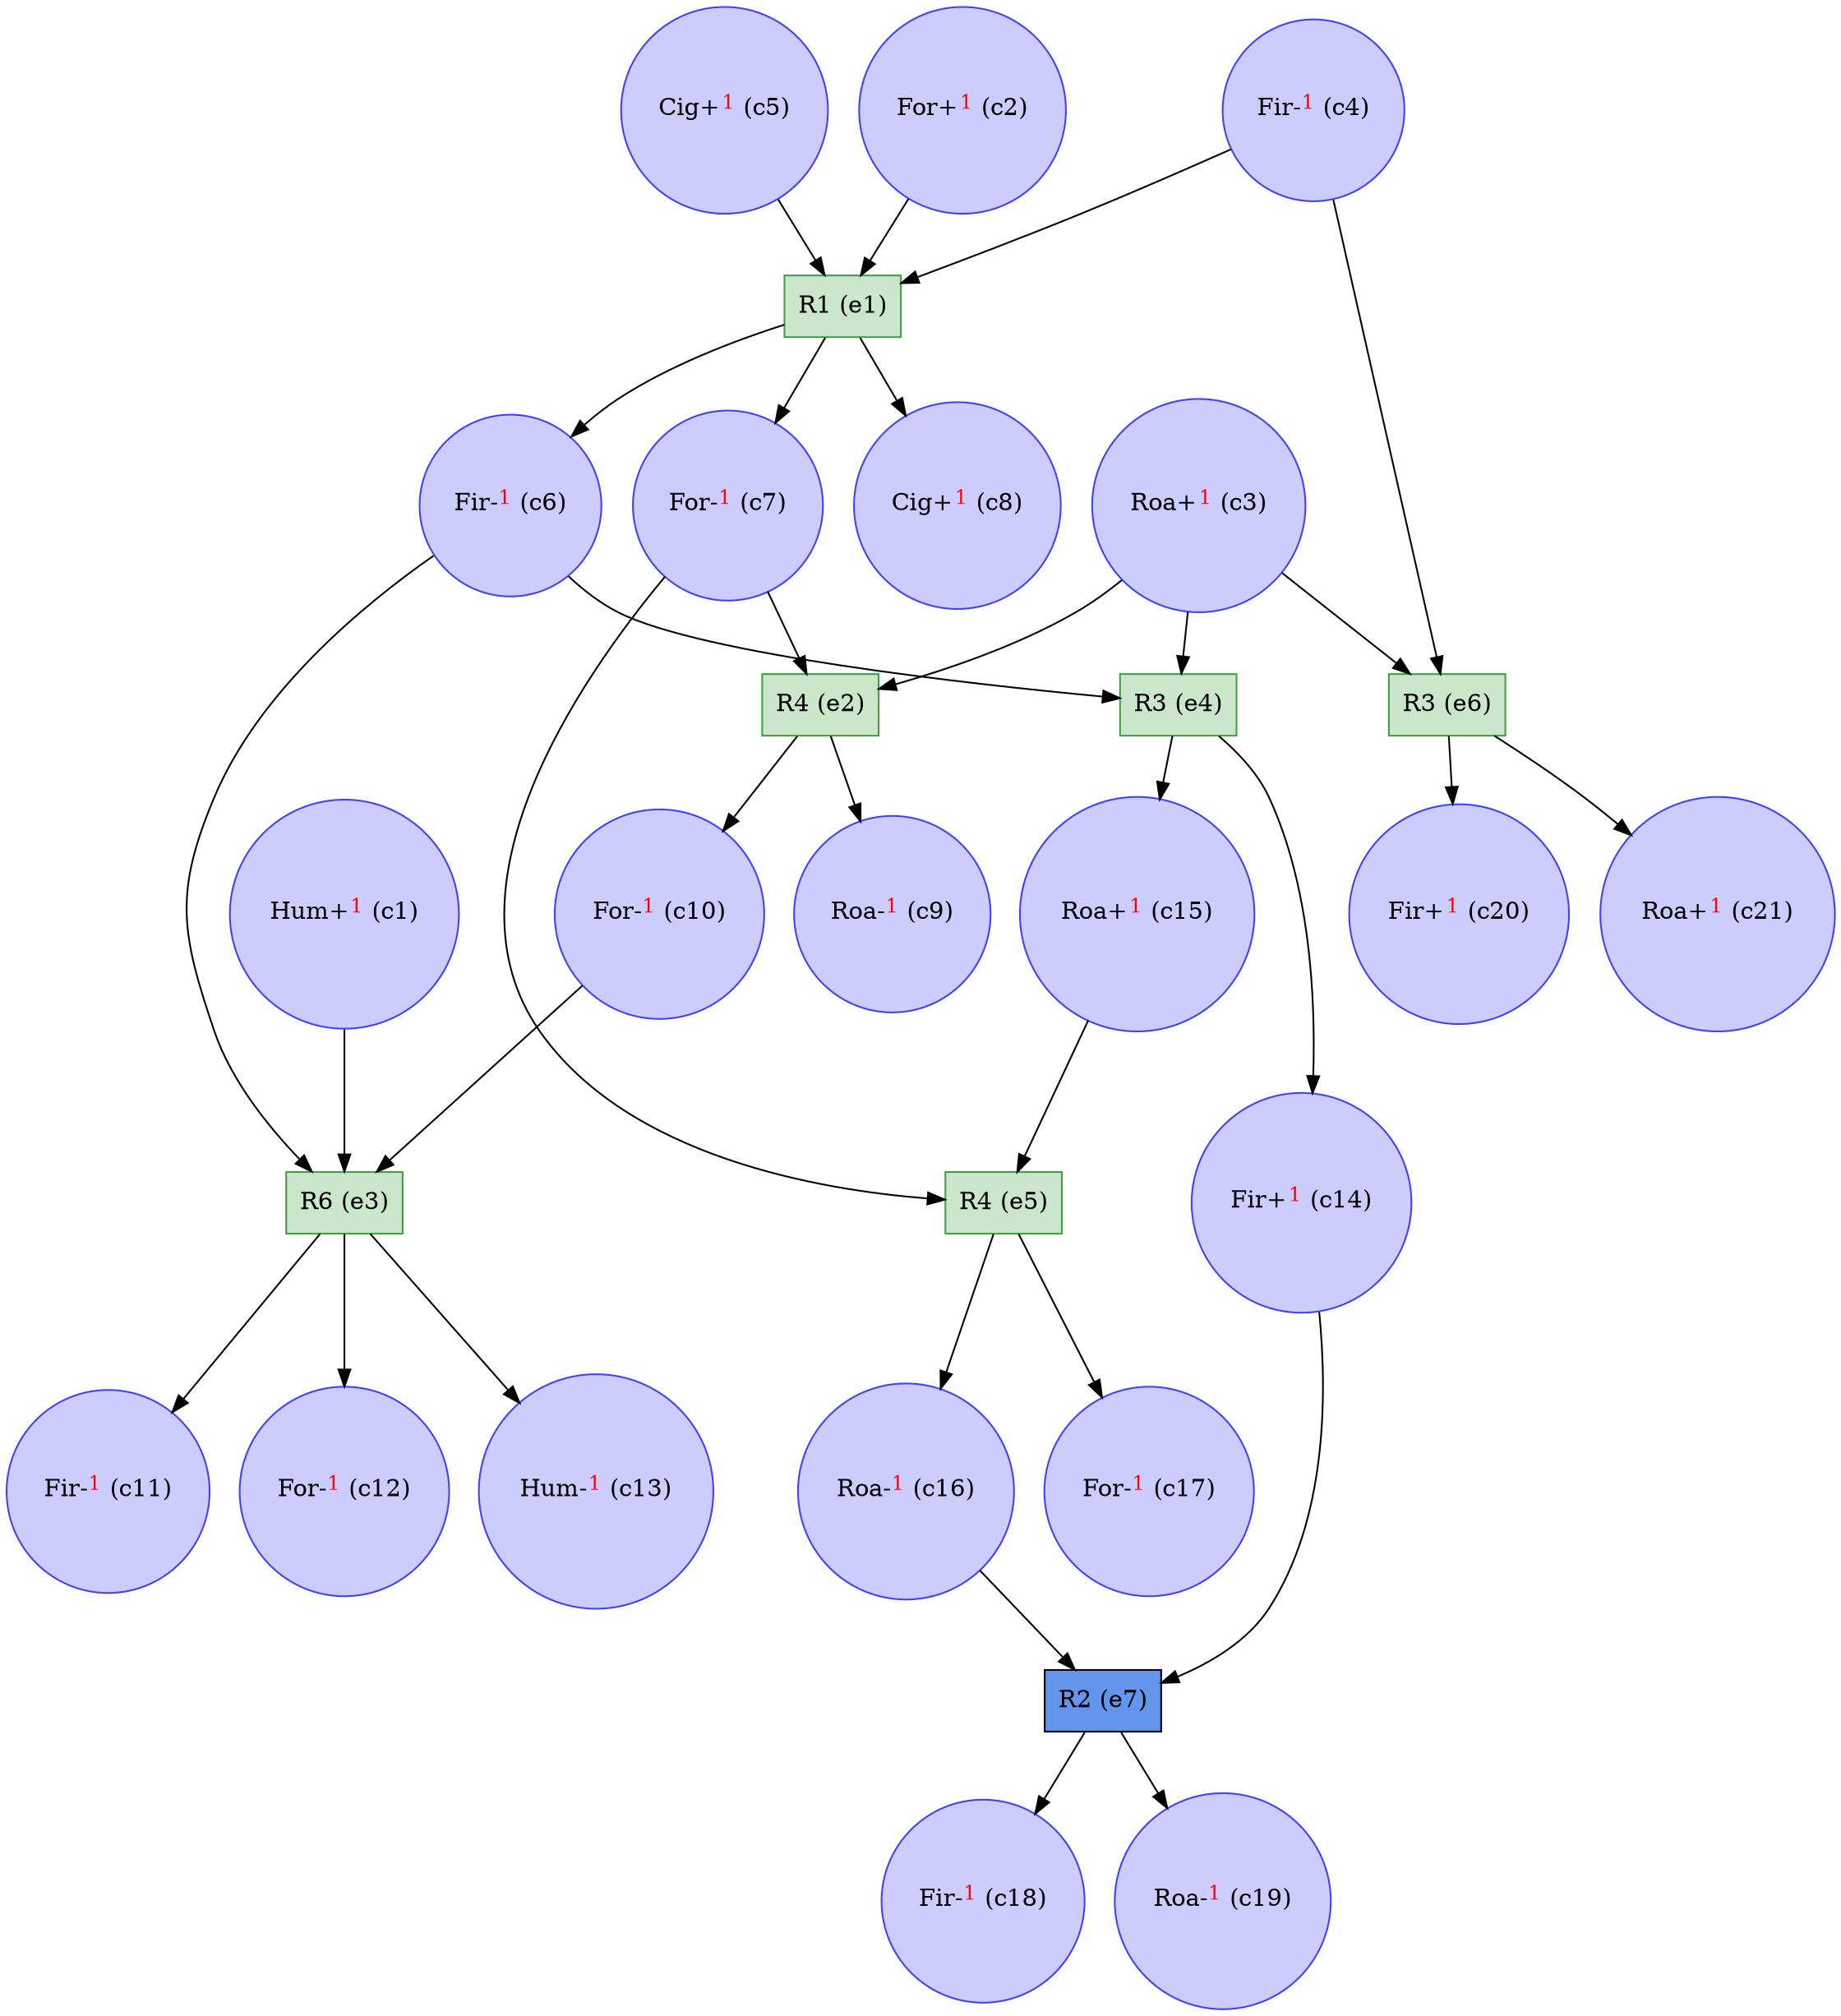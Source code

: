 digraph test {
  c1 -> e3;
  c2 -> e1;
  c3 -> e6;
  c3 -> e4;
  c3 -> e2;
  c4 -> e6;
  c4 -> e1;
  c5 -> e1;
  e1 -> c6;
  c6 -> e4;
  c6 -> e3;
  e1 -> c7;
  c7 -> e5;
  c7 -> e2;
  e1 -> c8;
  e2 -> c9;
  e2 -> c10;
  c10 -> e3;
  e3 -> c11;
  e3 -> c12;
  e3 -> c13;
  e4 -> c14;
  c14 -> e7;
  e4 -> c15;
  c15 -> e5;
  e5 -> c16;
  c16 -> e7;
  e5 -> c17;
  e7 -> c18;
  e7 -> c19;
  e6 -> c20;
  e6 -> c21;
  c1 [color="#4040ff" fillcolor="#ccccff" label= <Hum+<FONT COLOR="red"><SUP>1</SUP></FONT>&nbsp;(c1)> shape=circle style=filled];
  c2 [color="#4040ff" fillcolor="#ccccff" label= <For+<FONT COLOR="red"><SUP>1</SUP></FONT>&nbsp;(c2)> shape=circle style=filled];
  c3 [color="#4040ff" fillcolor="#ccccff" label= <Roa+<FONT COLOR="red"><SUP>1</SUP></FONT>&nbsp;(c3)> shape=circle style=filled];
  c4 [color="#4040ff" fillcolor="#ccccff" label= <Fir-<FONT COLOR="red"><SUP>1</SUP></FONT>&nbsp;(c4)> shape=circle style=filled];
  c5 [color="#4040ff" fillcolor="#ccccff" label= <Cig+<FONT COLOR="red"><SUP>1</SUP></FONT>&nbsp;(c5)> shape=circle style=filled];
  c6 [color="#4040ff" fillcolor="#ccccff" label= <Fir-<FONT COLOR="red"><SUP>1</SUP></FONT>&nbsp;(c6)> shape=circle style=filled];
  c7 [color="#4040ff" fillcolor="#ccccff" label= <For-<FONT COLOR="red"><SUP>1</SUP></FONT>&nbsp;(c7)> shape=circle style=filled];
  c8 [color="#4040ff" fillcolor="#ccccff" label= <Cig+<FONT COLOR="red"><SUP>1</SUP></FONT>&nbsp;(c8)> shape=circle style=filled];
  c9 [color="#4040ff" fillcolor="#ccccff" label= <Roa-<FONT COLOR="red"><SUP>1</SUP></FONT>&nbsp;(c9)> shape=circle style=filled];
  c10 [color="#4040ff" fillcolor="#ccccff" label= <For-<FONT COLOR="red"><SUP>1</SUP></FONT>&nbsp;(c10)> shape=circle style=filled];
  c11 [color="#4040ff" fillcolor="#ccccff" label= <Fir-<FONT COLOR="red"><SUP>1</SUP></FONT>&nbsp;(c11)> shape=circle style=filled];
  c12 [color="#4040ff" fillcolor="#ccccff" label= <For-<FONT COLOR="red"><SUP>1</SUP></FONT>&nbsp;(c12)> shape=circle style=filled];
  c13 [color="#4040ff" fillcolor="#ccccff" label= <Hum-<FONT COLOR="red"><SUP>1</SUP></FONT>&nbsp;(c13)> shape=circle style=filled];
  c14 [color="#4040ff" fillcolor="#ccccff" label= <Fir+<FONT COLOR="red"><SUP>1</SUP></FONT>&nbsp;(c14)> shape=circle style=filled];
  c15 [color="#4040ff" fillcolor="#ccccff" label= <Roa+<FONT COLOR="red"><SUP>1</SUP></FONT>&nbsp;(c15)> shape=circle style=filled];
  c16 [color="#4040ff" fillcolor="#ccccff" label= <Roa-<FONT COLOR="red"><SUP>1</SUP></FONT>&nbsp;(c16)> shape=circle style=filled];
  c17 [color="#4040ff" fillcolor="#ccccff" label= <For-<FONT COLOR="red"><SUP>1</SUP></FONT>&nbsp;(c17)> shape=circle style=filled];
  c18 [color="#4040ff" fillcolor="#ccccff" label= <Fir-<FONT COLOR="red"><SUP>1</SUP></FONT>&nbsp;(c18)> shape=circle style=filled];
  c19 [color="#4040ff" fillcolor="#ccccff" label= <Roa-<FONT COLOR="red"><SUP>1</SUP></FONT>&nbsp;(c19)> shape=circle style=filled];
  c20 [color="#4040ff" fillcolor="#ccccff" label= <Fir+<FONT COLOR="red"><SUP>1</SUP></FONT>&nbsp;(c20)> shape=circle style=filled];
  c21 [color="#4040ff" fillcolor="#ccccff" label= <Roa+<FONT COLOR="red"><SUP>1</SUP></FONT>&nbsp;(c21)> shape=circle style=filled];
  e1 [color="#409f40" fillcolor="#cce6cc" label="R1 (e1)" shape=box style=filled];
  e2 [color="#409f40" fillcolor="#cce6cc" label="R4 (e2)" shape=box style=filled];
  e3 [color="#409f40" fillcolor="#cce6cc" label="R6 (e3)" shape=box style=filled];
  e4 [color="#409f40" fillcolor="#cce6cc" label="R3 (e4)" shape=box style=filled];
  e5 [color="#409f40" fillcolor="#cce6cc" label="R4 (e5)" shape=box style=filled];
  e6 [color="#409f40" fillcolor="#cce6cc" label="R3 (e6)" shape=box style=filled];
  e7 [color=black fillcolor=cornflowerblue label="R2 (e7)" shape=box style=filled];
}

